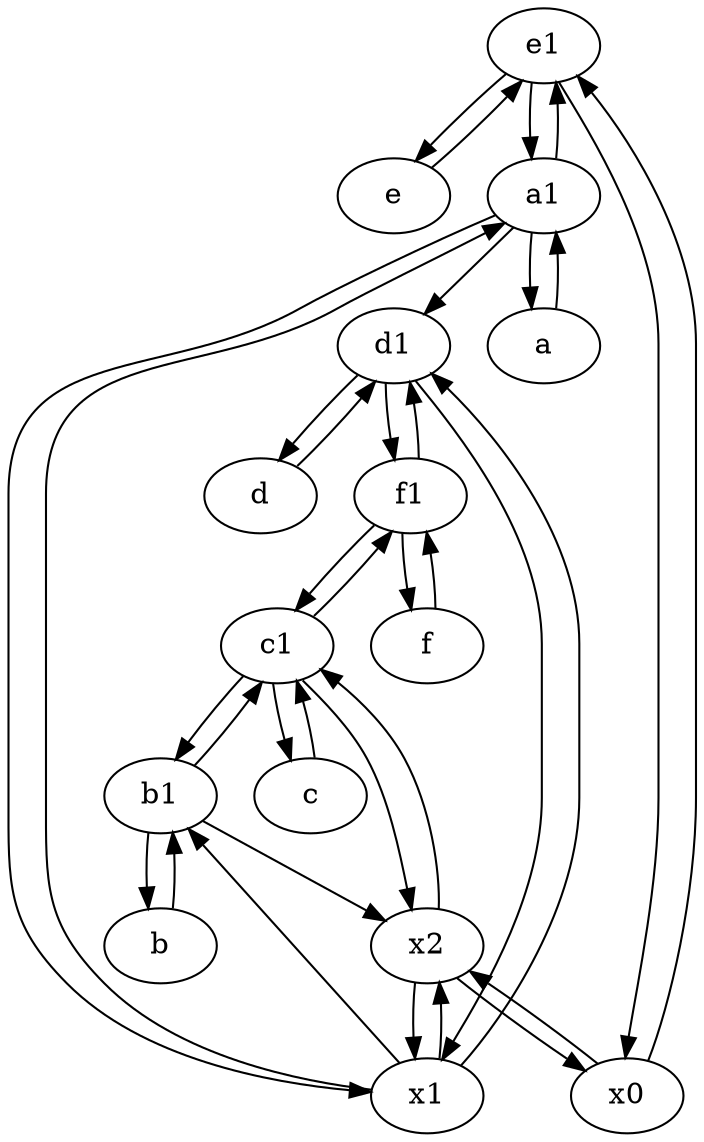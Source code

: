 digraph  {
	e1 [pos="25,45!"];
	b1 [pos="45,20!"];
	f [pos="15,45!"];
	c1 [pos="30,15!"];
	b [pos="50,20!"];
	c [pos="20,10!"];
	d [pos="20,30!"];
	f1;
	x1;
	x2;
	a [pos="40,10!"];
	e [pos="30,50!"];
	d1 [pos="25,30!"];
	a1 [pos="40,15!"];
	x0;
	d1 -> x1;
	a1 -> e1;
	b1 -> c1;
	c1 -> c;
	x1 -> b1;
	x1 -> d1;
	d -> d1;
	x2 -> c1;
	f1 -> c1;
	e1 -> x0;
	b1 -> b;
	c -> c1;
	x0 -> e1;
	c1 -> x2;
	b -> b1;
	d1 -> d;
	c1 -> f1;
	x2 -> x1;
	d1 -> f1;
	f -> f1;
	b1 -> x2;
	f1 -> f;
	x2 -> x0;
	f1 -> d1;
	c1 -> b1;
	e1 -> e;
	x1 -> a1;
	a1 -> x1;
	e -> e1;
	a -> a1;
	x0 -> x2;
	a1 -> d1;
	a1 -> a;
	e1 -> a1;
	x1 -> x2;

	}